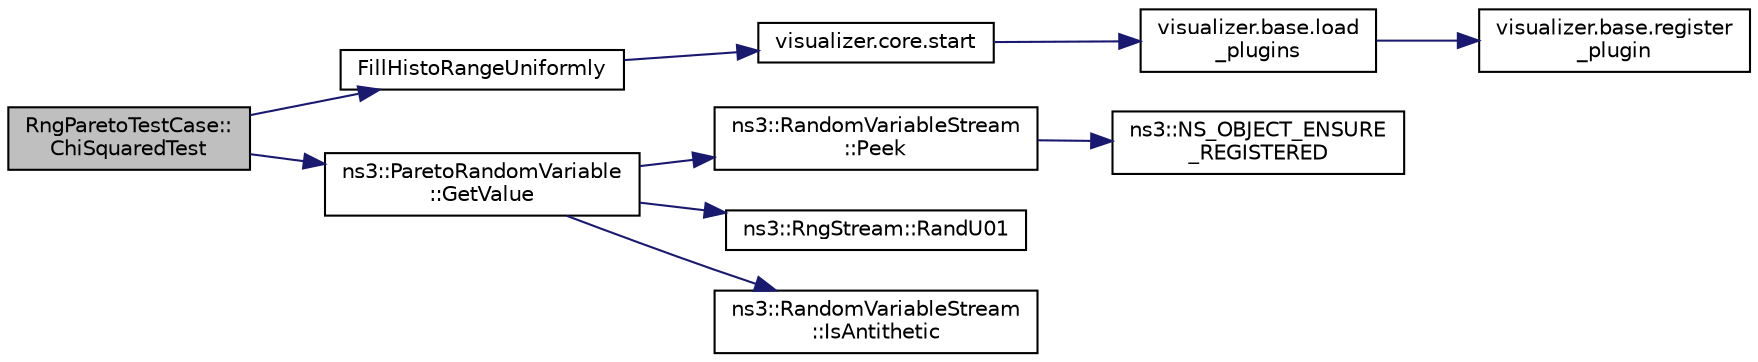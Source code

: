 digraph "RngParetoTestCase::ChiSquaredTest"
{
  edge [fontname="Helvetica",fontsize="10",labelfontname="Helvetica",labelfontsize="10"];
  node [fontname="Helvetica",fontsize="10",shape=record];
  rankdir="LR";
  Node1 [label="RngParetoTestCase::\lChiSquaredTest",height=0.2,width=0.4,color="black", fillcolor="grey75", style="filled", fontcolor="black"];
  Node1 -> Node2 [color="midnightblue",fontsize="10",style="solid"];
  Node2 [label="FillHistoRangeUniformly",height=0.2,width=0.4,color="black", fillcolor="white", style="filled",URL="$d5/d7e/rng-test-suite_8cc.html#ac2abe44da5ad81e1927f899392de4ada"];
  Node2 -> Node3 [color="midnightblue",fontsize="10",style="solid"];
  Node3 [label="visualizer.core.start",height=0.2,width=0.4,color="black", fillcolor="white", style="filled",URL="$df/d6c/namespacevisualizer_1_1core.html#a2a35e5d8a34af358b508dac8635754e0"];
  Node3 -> Node4 [color="midnightblue",fontsize="10",style="solid"];
  Node4 [label="visualizer.base.load\l_plugins",height=0.2,width=0.4,color="black", fillcolor="white", style="filled",URL="$d4/d39/namespacevisualizer_1_1base.html#ad171497a5ff1afe0a73bedaebf35448f"];
  Node4 -> Node5 [color="midnightblue",fontsize="10",style="solid"];
  Node5 [label="visualizer.base.register\l_plugin",height=0.2,width=0.4,color="black", fillcolor="white", style="filled",URL="$d4/d39/namespacevisualizer_1_1base.html#a6b0ffcff1e17ec4027496f50177e5b9e"];
  Node1 -> Node6 [color="midnightblue",fontsize="10",style="solid"];
  Node6 [label="ns3::ParetoRandomVariable\l::GetValue",height=0.2,width=0.4,color="black", fillcolor="white", style="filled",URL="$dd/d2e/classns3_1_1ParetoRandomVariable.html#a382e896b56412a86d009c4ec6140c2c5",tooltip="Returns a random double from a Pareto distribution with the specified scale, shape, and upper bound. "];
  Node6 -> Node7 [color="midnightblue",fontsize="10",style="solid"];
  Node7 [label="ns3::RandomVariableStream\l::Peek",height=0.2,width=0.4,color="black", fillcolor="white", style="filled",URL="$dc/daa/classns3_1_1RandomVariableStream.html#ac5aa8d691c061bcc88a909dc9b479222",tooltip="Get the pointer to the underlying RNG stream. "];
  Node7 -> Node8 [color="midnightblue",fontsize="10",style="solid"];
  Node8 [label="ns3::NS_OBJECT_ENSURE\l_REGISTERED",height=0.2,width=0.4,color="black", fillcolor="white", style="filled",URL="$d7/d2e/namespacens3.html#ac633cbd86ee5879afd4312a843a9ff8c"];
  Node6 -> Node9 [color="midnightblue",fontsize="10",style="solid"];
  Node9 [label="ns3::RngStream::RandU01",height=0.2,width=0.4,color="black", fillcolor="white", style="filled",URL="$da/d35/classns3_1_1RngStream.html#a46be36426b8bc712e9de468b63558c22"];
  Node6 -> Node10 [color="midnightblue",fontsize="10",style="solid"];
  Node10 [label="ns3::RandomVariableStream\l::IsAntithetic",height=0.2,width=0.4,color="black", fillcolor="white", style="filled",URL="$dc/daa/classns3_1_1RandomVariableStream.html#a7bf5175d624b14bd023f8c4f78bc5fd7",tooltip="Check if antithetic values will be generated. "];
}
